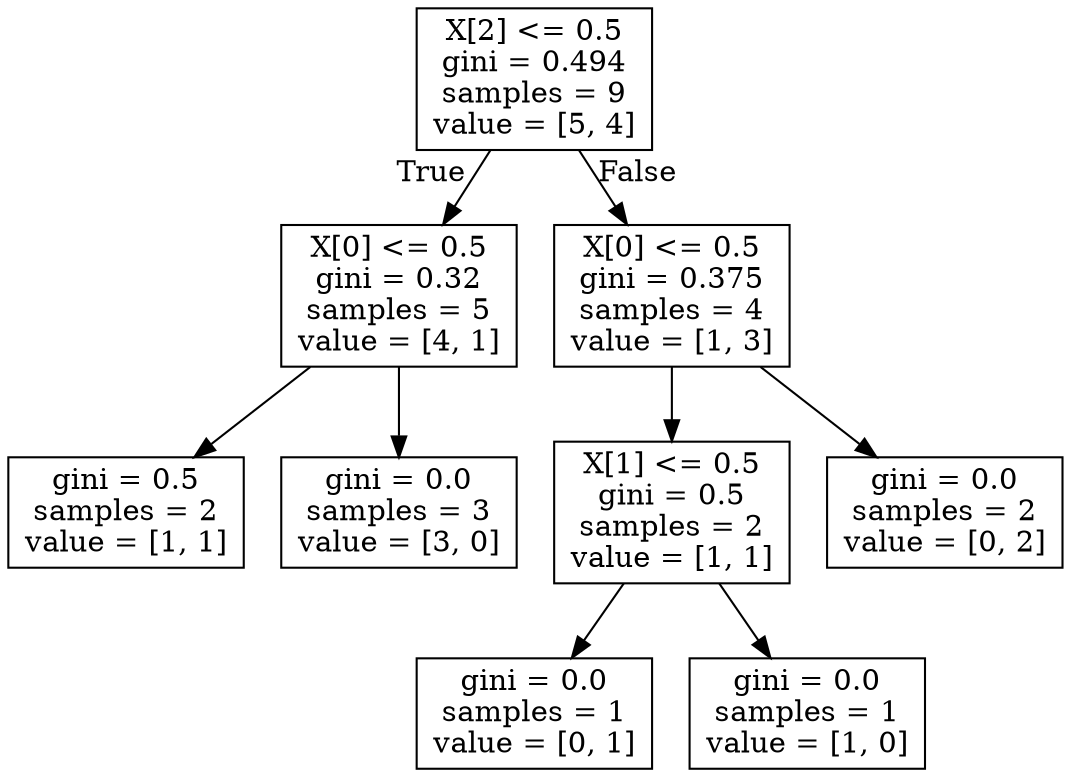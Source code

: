 digraph Tree {
node [shape=box] ;
0 [label="X[2] <= 0.5\ngini = 0.494\nsamples = 9\nvalue = [5, 4]"] ;
1 [label="X[0] <= 0.5\ngini = 0.32\nsamples = 5\nvalue = [4, 1]"] ;
0 -> 1 [labeldistance=2.5, labelangle=45, headlabel="True"] ;
2 [label="gini = 0.5\nsamples = 2\nvalue = [1, 1]"] ;
1 -> 2 ;
3 [label="gini = 0.0\nsamples = 3\nvalue = [3, 0]"] ;
1 -> 3 ;
4 [label="X[0] <= 0.5\ngini = 0.375\nsamples = 4\nvalue = [1, 3]"] ;
0 -> 4 [labeldistance=2.5, labelangle=-45, headlabel="False"] ;
5 [label="X[1] <= 0.5\ngini = 0.5\nsamples = 2\nvalue = [1, 1]"] ;
4 -> 5 ;
6 [label="gini = 0.0\nsamples = 1\nvalue = [0, 1]"] ;
5 -> 6 ;
7 [label="gini = 0.0\nsamples = 1\nvalue = [1, 0]"] ;
5 -> 7 ;
8 [label="gini = 0.0\nsamples = 2\nvalue = [0, 2]"] ;
4 -> 8 ;
}